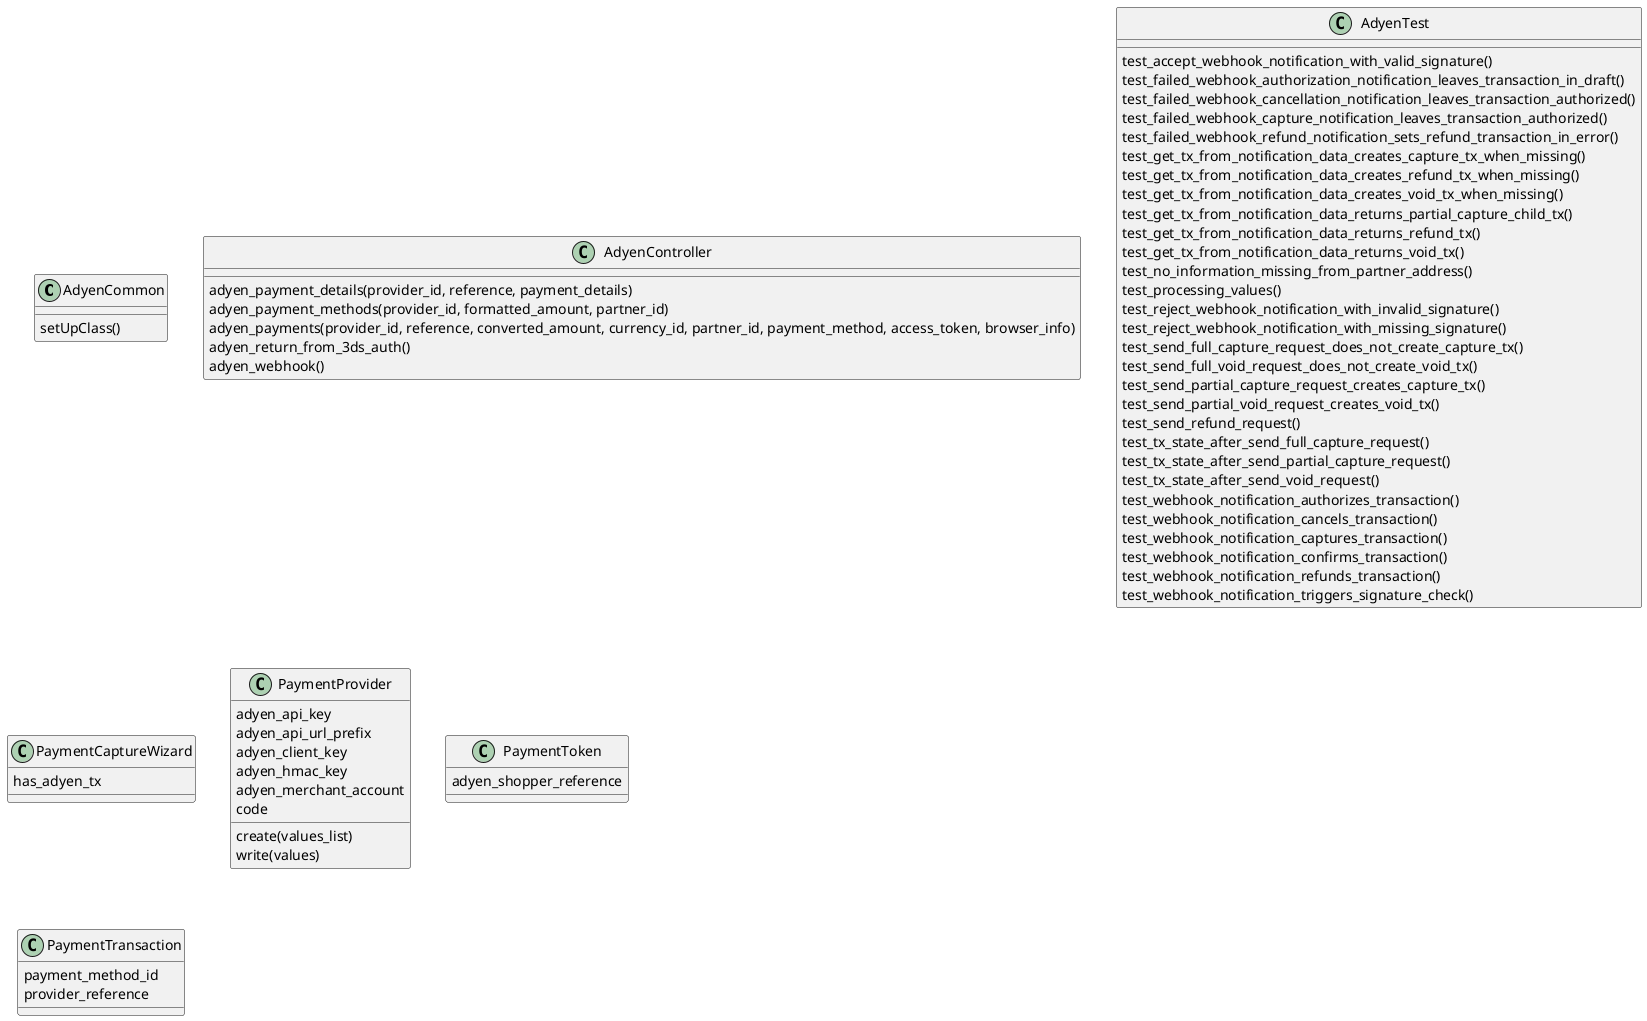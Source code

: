 @startuml classes_payment_adyen
set namespaceSeparator none
class "AdyenCommon" as odoo_src.odoo.addons.payment_adyen.tests.common.AdyenCommon {
  setUpClass()
}
class "AdyenController" as odoo_src.odoo.addons.payment_adyen.controllers.main.AdyenController {
  adyen_payment_details(provider_id, reference, payment_details)
  adyen_payment_methods(provider_id, formatted_amount, partner_id)
  adyen_payments(provider_id, reference, converted_amount, currency_id, partner_id, payment_method, access_token, browser_info)
  adyen_return_from_3ds_auth()
  adyen_webhook()
}
class "AdyenTest" as odoo_src.odoo.addons.payment_adyen.tests.test_adyen.AdyenTest {
  test_accept_webhook_notification_with_valid_signature()
  test_failed_webhook_authorization_notification_leaves_transaction_in_draft()
  test_failed_webhook_cancellation_notification_leaves_transaction_authorized()
  test_failed_webhook_capture_notification_leaves_transaction_authorized()
  test_failed_webhook_refund_notification_sets_refund_transaction_in_error()
  test_get_tx_from_notification_data_creates_capture_tx_when_missing()
  test_get_tx_from_notification_data_creates_refund_tx_when_missing()
  test_get_tx_from_notification_data_creates_void_tx_when_missing()
  test_get_tx_from_notification_data_returns_partial_capture_child_tx()
  test_get_tx_from_notification_data_returns_refund_tx()
  test_get_tx_from_notification_data_returns_void_tx()
  test_no_information_missing_from_partner_address()
  test_processing_values()
  test_reject_webhook_notification_with_invalid_signature()
  test_reject_webhook_notification_with_missing_signature()
  test_send_full_capture_request_does_not_create_capture_tx()
  test_send_full_void_request_does_not_create_void_tx()
  test_send_partial_capture_request_creates_capture_tx()
  test_send_partial_void_request_creates_void_tx()
  test_send_refund_request()
  test_tx_state_after_send_full_capture_request()
  test_tx_state_after_send_partial_capture_request()
  test_tx_state_after_send_void_request()
  test_webhook_notification_authorizes_transaction()
  test_webhook_notification_cancels_transaction()
  test_webhook_notification_captures_transaction()
  test_webhook_notification_confirms_transaction()
  test_webhook_notification_refunds_transaction()
  test_webhook_notification_triggers_signature_check()
}
class "PaymentCaptureWizard" as odoo_src.odoo.addons.payment_adyen.wizards.payment_capture_wizard.PaymentCaptureWizard {
  has_adyen_tx
}
class "PaymentProvider" as odoo_src.odoo.addons.payment_adyen.models.payment_provider.PaymentProvider {
  adyen_api_key
  adyen_api_url_prefix
  adyen_client_key
  adyen_hmac_key
  adyen_merchant_account
  code
  create(values_list)
  write(values)
}
class "PaymentToken" as odoo_src.odoo.addons.payment_adyen.models.payment_token.PaymentToken {
  adyen_shopper_reference
}
class "PaymentTransaction" as odoo_src.odoo.addons.payment_adyen.models.payment_transaction.PaymentTransaction {
  payment_method_id
  provider_reference
}
@enduml
